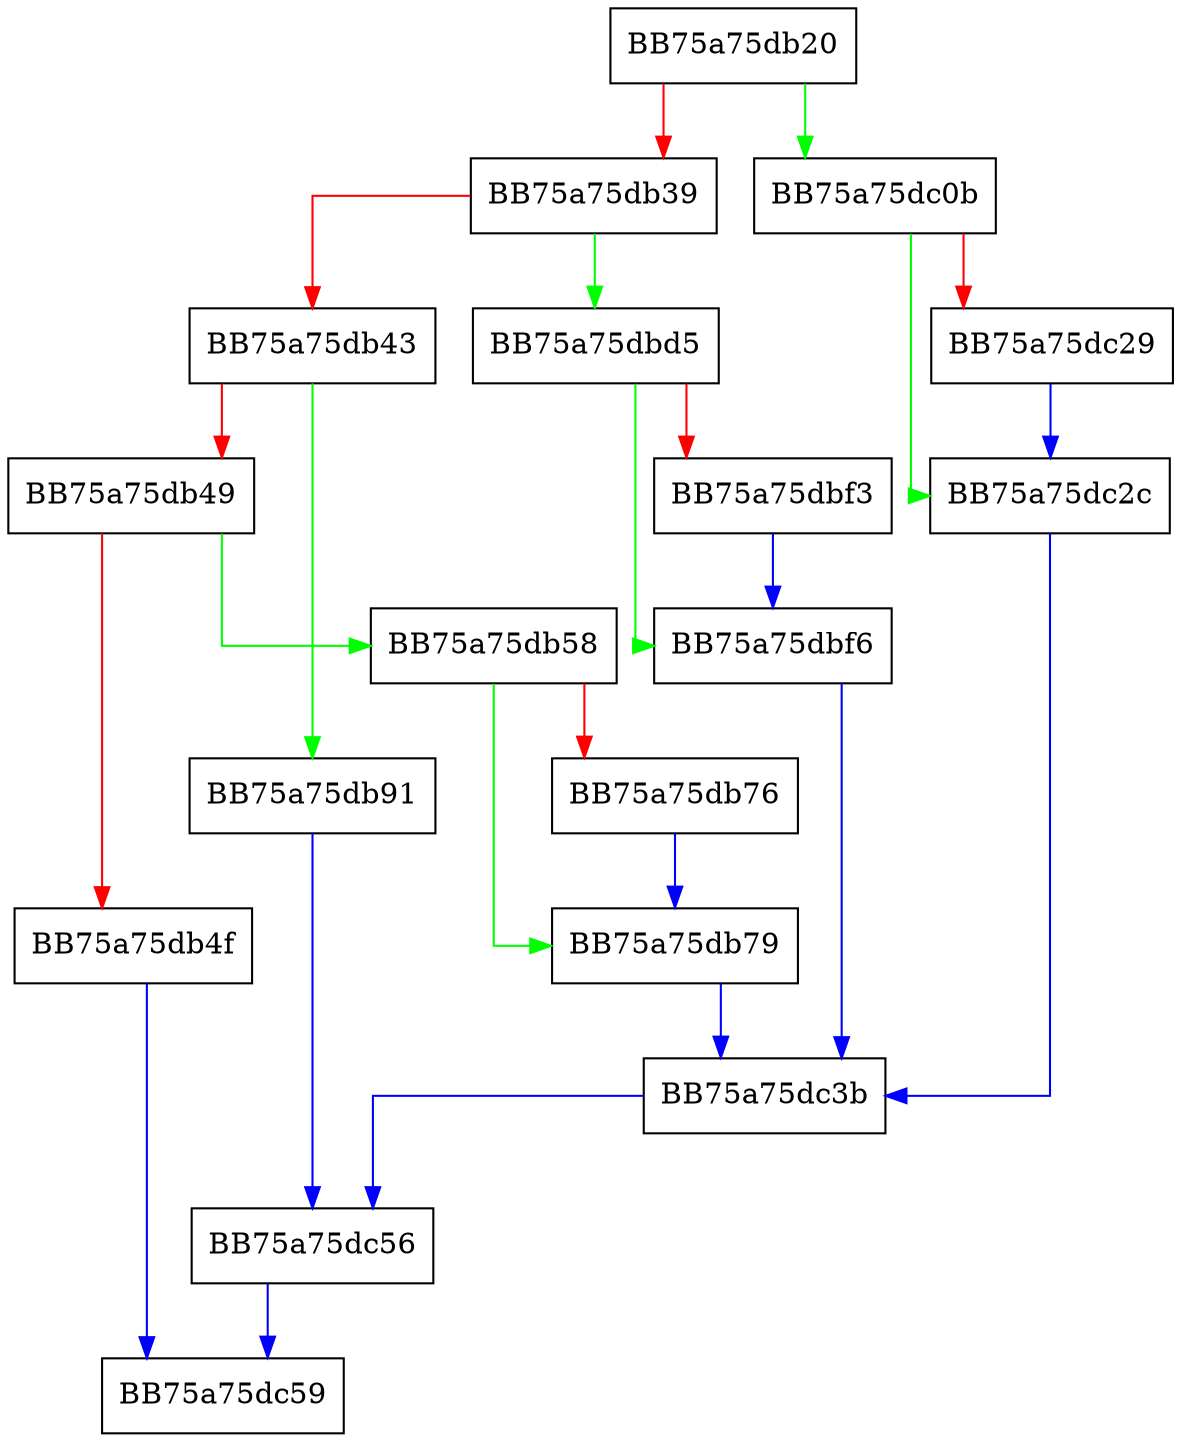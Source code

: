 digraph GetQuery {
  node [shape="box"];
  graph [splines=ortho];
  BB75a75db20 -> BB75a75dc0b [color="green"];
  BB75a75db20 -> BB75a75db39 [color="red"];
  BB75a75db39 -> BB75a75dbd5 [color="green"];
  BB75a75db39 -> BB75a75db43 [color="red"];
  BB75a75db43 -> BB75a75db91 [color="green"];
  BB75a75db43 -> BB75a75db49 [color="red"];
  BB75a75db49 -> BB75a75db58 [color="green"];
  BB75a75db49 -> BB75a75db4f [color="red"];
  BB75a75db4f -> BB75a75dc59 [color="blue"];
  BB75a75db58 -> BB75a75db79 [color="green"];
  BB75a75db58 -> BB75a75db76 [color="red"];
  BB75a75db76 -> BB75a75db79 [color="blue"];
  BB75a75db79 -> BB75a75dc3b [color="blue"];
  BB75a75db91 -> BB75a75dc56 [color="blue"];
  BB75a75dbd5 -> BB75a75dbf6 [color="green"];
  BB75a75dbd5 -> BB75a75dbf3 [color="red"];
  BB75a75dbf3 -> BB75a75dbf6 [color="blue"];
  BB75a75dbf6 -> BB75a75dc3b [color="blue"];
  BB75a75dc0b -> BB75a75dc2c [color="green"];
  BB75a75dc0b -> BB75a75dc29 [color="red"];
  BB75a75dc29 -> BB75a75dc2c [color="blue"];
  BB75a75dc2c -> BB75a75dc3b [color="blue"];
  BB75a75dc3b -> BB75a75dc56 [color="blue"];
  BB75a75dc56 -> BB75a75dc59 [color="blue"];
}